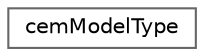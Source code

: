 digraph "Graphical Class Hierarchy"
{
 // LATEX_PDF_SIZE
  bgcolor="transparent";
  edge [fontname=Helvetica,fontsize=10,labelfontname=Helvetica,labelfontsize=10];
  node [fontname=Helvetica,fontsize=10,shape=box,height=0.2,width=0.4];
  rankdir="LR";
  Node0 [id="Node000000",label="cemModelType",height=0.2,width=0.4,color="grey40", fillcolor="white", style="filled",URL="$classcem_model_type.html",tooltip="Cardiac electromechanics model type."];
}
